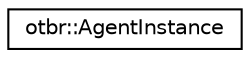 digraph "Graphical Class Hierarchy"
{
  edge [fontname="Helvetica",fontsize="10",labelfontname="Helvetica",labelfontsize="10"];
  node [fontname="Helvetica",fontsize="10",shape=record];
  rankdir="LR";
  Node0 [label="otbr::AgentInstance",height=0.2,width=0.4,color="black", fillcolor="white", style="filled",URL="$d3/d79/classotbr_1_1AgentInstance.html",tooltip="This class implements an instance to host services used by border router. "];
}
